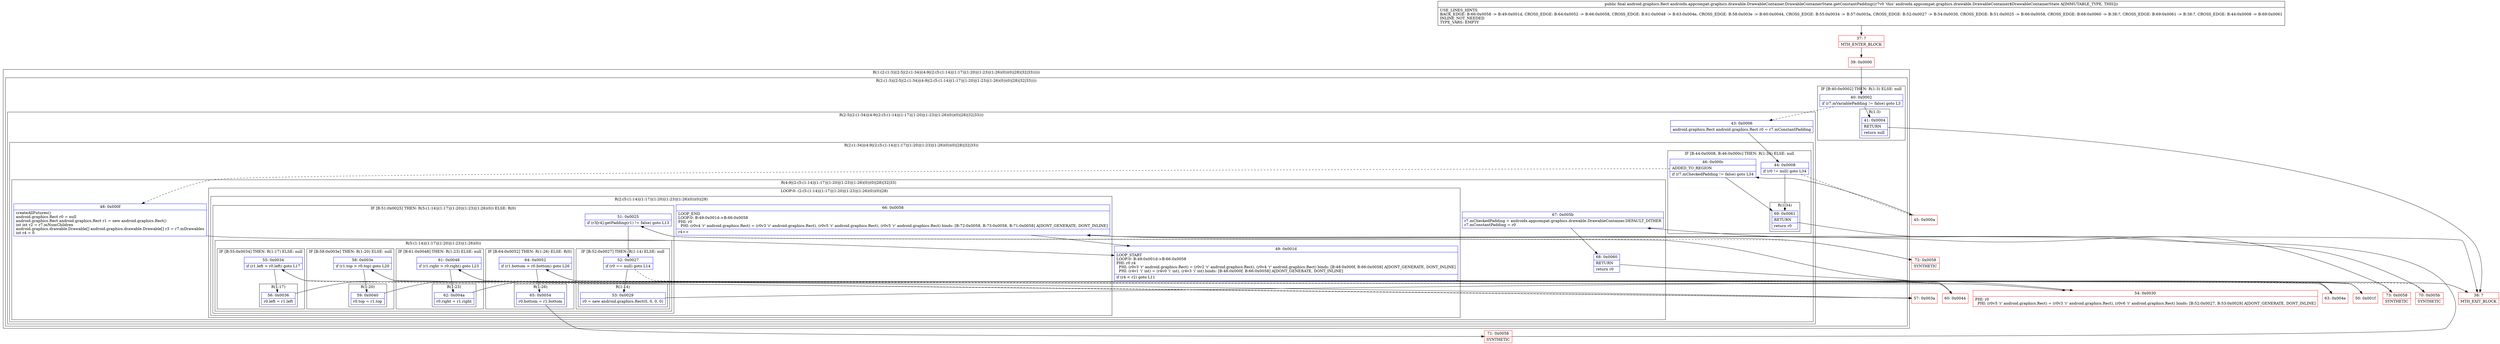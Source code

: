 digraph "CFG forandroidx.appcompat.graphics.drawable.DrawableContainer.DrawableContainerState.getConstantPadding()Landroid\/graphics\/Rect;" {
subgraph cluster_Region_717321960 {
label = "R(1:(2:(1:3)|(2:5|(2:(1:34)|(4:9|(2:(5:(1:14)|(1:17)|(1:20)|(1:23)|(1:26)(0))(0)|28)|32|33)))))";
node [shape=record,color=blue];
subgraph cluster_Region_1218982559 {
label = "R(2:(1:3)|(2:5|(2:(1:34)|(4:9|(2:(5:(1:14)|(1:17)|(1:20)|(1:23)|(1:26)(0))(0)|28)|32|33))))";
node [shape=record,color=blue];
subgraph cluster_IfRegion_764274861 {
label = "IF [B:40:0x0002] THEN: R(1:3) ELSE: null";
node [shape=record,color=blue];
Node_40 [shape=record,label="{40\:\ 0x0002|if (r7.mVariablePadding != false) goto L3\l}"];
subgraph cluster_Region_1214981610 {
label = "R(1:3)";
node [shape=record,color=blue];
Node_41 [shape=record,label="{41\:\ 0x0004|RETURN\l|return null\l}"];
}
}
subgraph cluster_Region_79779603 {
label = "R(2:5|(2:(1:34)|(4:9|(2:(5:(1:14)|(1:17)|(1:20)|(1:23)|(1:26)(0))(0)|28)|32|33)))";
node [shape=record,color=blue];
Node_43 [shape=record,label="{43\:\ 0x0006|android.graphics.Rect android.graphics.Rect r0 = r7.mConstantPadding\l}"];
subgraph cluster_Region_1765567545 {
label = "R(2:(1:34)|(4:9|(2:(5:(1:14)|(1:17)|(1:20)|(1:23)|(1:26)(0))(0)|28)|32|33))";
node [shape=record,color=blue];
subgraph cluster_IfRegion_1013703270 {
label = "IF [B:44:0x0008, B:46:0x000c] THEN: R(1:34) ELSE: null";
node [shape=record,color=blue];
Node_44 [shape=record,label="{44\:\ 0x0008|if (r0 != null) goto L34\l}"];
Node_46 [shape=record,label="{46\:\ 0x000c|ADDED_TO_REGION\l|if (r7.mCheckedPadding != false) goto L34\l}"];
subgraph cluster_Region_1668294784 {
label = "R(1:34)";
node [shape=record,color=blue];
Node_69 [shape=record,label="{69\:\ 0x0061|RETURN\l|return r0\l}"];
}
}
subgraph cluster_Region_972717387 {
label = "R(4:9|(2:(5:(1:14)|(1:17)|(1:20)|(1:23)|(1:26)(0))(0)|28)|32|33)";
node [shape=record,color=blue];
Node_48 [shape=record,label="{48\:\ 0x000f|createAllFutures()\landroid.graphics.Rect r0 = null\landroid.graphics.Rect android.graphics.Rect r1 = new android.graphics.Rect()\lint int r2 = r7.mNumChildren\landroid.graphics.drawable.Drawable[] android.graphics.drawable.Drawable[] r3 = r7.mDrawables\lint r4 = 0\l}"];
subgraph cluster_LoopRegion_2115467335 {
label = "LOOP:0: (2:(5:(1:14)|(1:17)|(1:20)|(1:23)|(1:26)(0))(0)|28)";
node [shape=record,color=blue];
Node_49 [shape=record,label="{49\:\ 0x001d|LOOP_START\lLOOP:0: B:49:0x001d\-\>B:66:0x0058\lPHI: r0 r4 \l  PHI: (r0v3 'r' android.graphics.Rect) = (r0v2 'r' android.graphics.Rect), (r0v4 'r' android.graphics.Rect) binds: [B:48:0x000f, B:66:0x0058] A[DONT_GENERATE, DONT_INLINE]\l  PHI: (r4v1 'i' int) = (r4v0 'i' int), (r4v3 'i' int) binds: [B:48:0x000f, B:66:0x0058] A[DONT_GENERATE, DONT_INLINE]\l|if (r4 \< r2) goto L11\l}"];
subgraph cluster_Region_2120067159 {
label = "R(2:(5:(1:14)|(1:17)|(1:20)|(1:23)|(1:26)(0))(0)|28)";
node [shape=record,color=blue];
subgraph cluster_IfRegion_703449464 {
label = "IF [B:51:0x0025] THEN: R(5:(1:14)|(1:17)|(1:20)|(1:23)|(1:26)(0)) ELSE: R(0)";
node [shape=record,color=blue];
Node_51 [shape=record,label="{51\:\ 0x0025|if (r3[r4].getPadding(r1) != false) goto L13\l}"];
subgraph cluster_Region_1619629899 {
label = "R(5:(1:14)|(1:17)|(1:20)|(1:23)|(1:26)(0))";
node [shape=record,color=blue];
subgraph cluster_IfRegion_1410756861 {
label = "IF [B:52:0x0027] THEN: R(1:14) ELSE: null";
node [shape=record,color=blue];
Node_52 [shape=record,label="{52\:\ 0x0027|if (r0 == null) goto L14\l}"];
subgraph cluster_Region_923655336 {
label = "R(1:14)";
node [shape=record,color=blue];
Node_53 [shape=record,label="{53\:\ 0x0029|r0 = new android.graphics.Rect(0, 0, 0, 0)\l}"];
}
}
subgraph cluster_IfRegion_918578903 {
label = "IF [B:55:0x0034] THEN: R(1:17) ELSE: null";
node [shape=record,color=blue];
Node_55 [shape=record,label="{55\:\ 0x0034|if (r1.left \> r0.left) goto L17\l}"];
subgraph cluster_Region_1555711329 {
label = "R(1:17)";
node [shape=record,color=blue];
Node_56 [shape=record,label="{56\:\ 0x0036|r0.left = r1.left\l}"];
}
}
subgraph cluster_IfRegion_84617922 {
label = "IF [B:58:0x003e] THEN: R(1:20) ELSE: null";
node [shape=record,color=blue];
Node_58 [shape=record,label="{58\:\ 0x003e|if (r1.top \> r0.top) goto L20\l}"];
subgraph cluster_Region_1652372230 {
label = "R(1:20)";
node [shape=record,color=blue];
Node_59 [shape=record,label="{59\:\ 0x0040|r0.top = r1.top\l}"];
}
}
subgraph cluster_IfRegion_1463686976 {
label = "IF [B:61:0x0048] THEN: R(1:23) ELSE: null";
node [shape=record,color=blue];
Node_61 [shape=record,label="{61\:\ 0x0048|if (r1.right \> r0.right) goto L23\l}"];
subgraph cluster_Region_1503777163 {
label = "R(1:23)";
node [shape=record,color=blue];
Node_62 [shape=record,label="{62\:\ 0x004a|r0.right = r1.right\l}"];
}
}
subgraph cluster_IfRegion_86027591 {
label = "IF [B:64:0x0052] THEN: R(1:26) ELSE: R(0)";
node [shape=record,color=blue];
Node_64 [shape=record,label="{64\:\ 0x0052|if (r1.bottom \> r0.bottom) goto L26\l}"];
subgraph cluster_Region_240012262 {
label = "R(1:26)";
node [shape=record,color=blue];
Node_65 [shape=record,label="{65\:\ 0x0054|r0.bottom = r1.bottom\l}"];
}
subgraph cluster_Region_570671991 {
label = "R(0)";
node [shape=record,color=blue];
}
}
}
subgraph cluster_Region_861333160 {
label = "R(0)";
node [shape=record,color=blue];
}
}
Node_66 [shape=record,label="{66\:\ 0x0058|LOOP_END\lLOOP:0: B:49:0x001d\-\>B:66:0x0058\lPHI: r0 \l  PHI: (r0v4 'r' android.graphics.Rect) = (r0v3 'r' android.graphics.Rect), (r0v5 'r' android.graphics.Rect), (r0v5 'r' android.graphics.Rect) binds: [B:72:0x0058, B:73:0x0058, B:71:0x0058] A[DONT_GENERATE, DONT_INLINE]\l|r4++\l}"];
}
}
Node_67 [shape=record,label="{67\:\ 0x005b|r7.mCheckedPadding = androidx.appcompat.graphics.drawable.DrawableContainer.DEFAULT_DITHER\lr7.mConstantPadding = r0\l}"];
Node_68 [shape=record,label="{68\:\ 0x0060|RETURN\l|return r0\l}"];
}
}
}
}
}
Node_37 [shape=record,color=red,label="{37\:\ ?|MTH_ENTER_BLOCK\l}"];
Node_39 [shape=record,color=red,label="{39\:\ 0x0000}"];
Node_38 [shape=record,color=red,label="{38\:\ ?|MTH_EXIT_BLOCK\l}"];
Node_45 [shape=record,color=red,label="{45\:\ 0x000a}"];
Node_50 [shape=record,color=red,label="{50\:\ 0x001f}"];
Node_54 [shape=record,color=red,label="{54\:\ 0x0030|PHI: r0 \l  PHI: (r0v5 'r' android.graphics.Rect) = (r0v3 'r' android.graphics.Rect), (r0v6 'r' android.graphics.Rect) binds: [B:52:0x0027, B:53:0x0029] A[DONT_GENERATE, DONT_INLINE]\l}"];
Node_57 [shape=record,color=red,label="{57\:\ 0x003a}"];
Node_60 [shape=record,color=red,label="{60\:\ 0x0044}"];
Node_63 [shape=record,color=red,label="{63\:\ 0x004e}"];
Node_71 [shape=record,color=red,label="{71\:\ 0x0058|SYNTHETIC\l}"];
Node_73 [shape=record,color=red,label="{73\:\ 0x0058|SYNTHETIC\l}"];
Node_72 [shape=record,color=red,label="{72\:\ 0x0058|SYNTHETIC\l}"];
Node_70 [shape=record,color=red,label="{70\:\ 0x005b|SYNTHETIC\l}"];
MethodNode[shape=record,label="{public final android.graphics.Rect androidx.appcompat.graphics.drawable.DrawableContainer.DrawableContainerState.getConstantPadding((r7v0 'this' androidx.appcompat.graphics.drawable.DrawableContainer$DrawableContainerState A[IMMUTABLE_TYPE, THIS]))  | USE_LINES_HINTS\lBACK_EDGE: B:66:0x0058 \-\> B:49:0x001d, CROSS_EDGE: B:64:0x0052 \-\> B:66:0x0058, CROSS_EDGE: B:61:0x0048 \-\> B:63:0x004e, CROSS_EDGE: B:58:0x003e \-\> B:60:0x0044, CROSS_EDGE: B:55:0x0034 \-\> B:57:0x003a, CROSS_EDGE: B:52:0x0027 \-\> B:54:0x0030, CROSS_EDGE: B:51:0x0025 \-\> B:66:0x0058, CROSS_EDGE: B:68:0x0060 \-\> B:38:?, CROSS_EDGE: B:69:0x0061 \-\> B:38:?, CROSS_EDGE: B:44:0x0008 \-\> B:69:0x0061\lINLINE_NOT_NEEDED\lTYPE_VARS: EMPTY\l}"];
MethodNode -> Node_37;Node_40 -> Node_41;
Node_40 -> Node_43[style=dashed];
Node_41 -> Node_38;
Node_43 -> Node_44;
Node_44 -> Node_45[style=dashed];
Node_44 -> Node_69;
Node_46 -> Node_48[style=dashed];
Node_46 -> Node_69;
Node_69 -> Node_38;
Node_48 -> Node_49;
Node_49 -> Node_50;
Node_49 -> Node_70[style=dashed];
Node_51 -> Node_52;
Node_51 -> Node_72[style=dashed];
Node_52 -> Node_53;
Node_52 -> Node_54[style=dashed];
Node_53 -> Node_54;
Node_55 -> Node_56;
Node_55 -> Node_57[style=dashed];
Node_56 -> Node_57;
Node_58 -> Node_59;
Node_58 -> Node_60[style=dashed];
Node_59 -> Node_60;
Node_61 -> Node_62;
Node_61 -> Node_63[style=dashed];
Node_62 -> Node_63;
Node_64 -> Node_65;
Node_64 -> Node_73[style=dashed];
Node_65 -> Node_71;
Node_66 -> Node_49;
Node_67 -> Node_68;
Node_68 -> Node_38;
Node_37 -> Node_39;
Node_39 -> Node_40;
Node_45 -> Node_46;
Node_50 -> Node_51;
Node_54 -> Node_55;
Node_57 -> Node_58;
Node_60 -> Node_61;
Node_63 -> Node_64;
Node_71 -> Node_66;
Node_73 -> Node_66;
Node_72 -> Node_66;
Node_70 -> Node_67;
}


